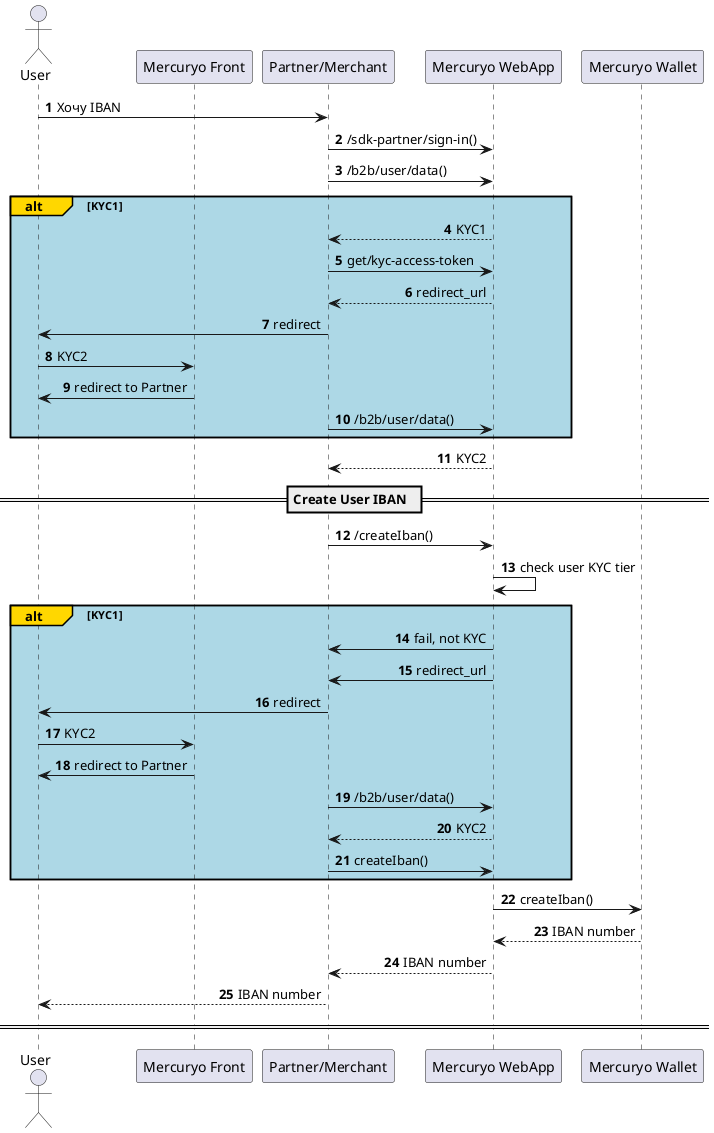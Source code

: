 @startuml
' This UML source uses PlantUML format.
' https://plantuml.com/sequence-diagram for syntax details.
' Optional styles

skinparam shadowing false
skinparam SequenceMessageAlign direction

autonumber

actor User as user
participant "Mercuryo Front" as front
participant "Partner/Merchant" as part
participant "Mercuryo WebApp" as merc
participant "Mercuryo Wallet" as wall

user -> part: Хочу IBAN
part -> merc: /sdk-partner/sign-in()
part -> merc: /b2b/user/data()
alt#gold #lightblue KYC1
merc --> part: KYC1
part -> merc: get/kyc-access-token
merc --> part: redirect_url
part -> user: redirect
user -> front: KYC2
front -> user: redirect to Partner
part -> merc: /b2b/user/data()
end
merc --> part: KYC2
== Create User IBAN  ==
part -> merc: /createIban()
merc -> merc: check user KYC tier
alt#gold #lightblue KYC1
merc -> part: fail, not KYC
merc -> part: redirect_url
part -> user: redirect
user -> front: KYC2
front -> user: redirect to Partner
part -> merc: /b2b/user/data()
merc --> part: KYC2
part -> merc: createIban()
end
merc -> wall: createIban()
wall --> merc: IBAN number
merc --> part: IBAN number
part --> user: IBAN number
====
@enduml
